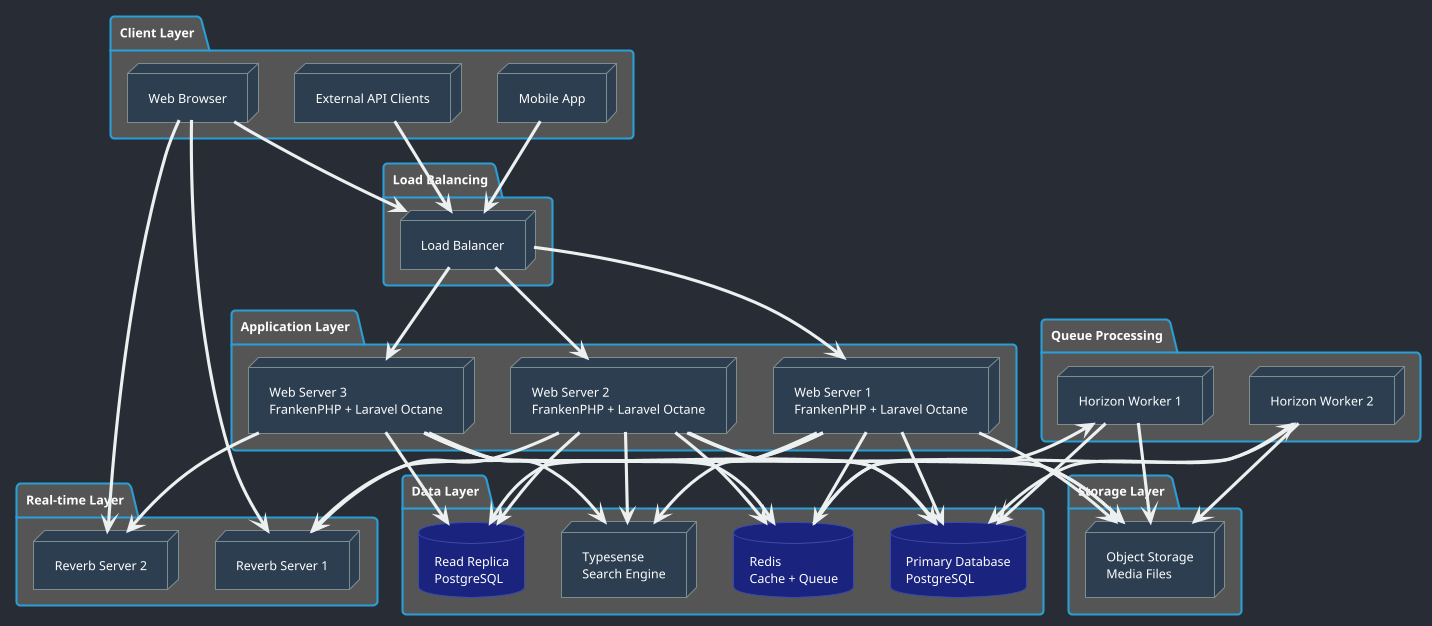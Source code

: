@startuml TAD Deployment Architecture (Dark Mode)

' Dark mode theme
!theme cyborg
skinparam backgroundColor #282c34
skinparam ArrowColor #ecf0f1
skinparam shadowing false
skinparam DefaultFontColor #FFFFFF

' Define styles
skinparam node {
    BackgroundColor #2c3e50
    BorderColor #7f8c8d
    FontColor #FFFFFF
}

skinparam database {
    BackgroundColor #1a237e
    BorderColor #3949ab
    FontColor #FFFFFF
}

' Client Layer
package "Client Layer" {
    node "Web Browser" as Browser
    node "Mobile App" as MobileApp
    node "External API Clients" as ExternalAPI
}

' Load Balancing
package "Load Balancing" {
    node "Load Balancer" as LB
}

' Application Layer
package "Application Layer" {
    node "Web Server 1\nFrankenPHP + Laravel Octane" as WebServer1
    node "Web Server 2\nFrankenPHP + Laravel Octane" as WebServer2
    node "Web Server 3\nFrankenPHP + Laravel Octane" as WebServer3
}

' Queue Processing
package "Queue Processing" {
    node "Horizon Worker 1" as HorizonWorker1
    node "Horizon Worker 2" as HorizonWorker2
}

' Real-time Layer
package "Real-time Layer" {
    node "Reverb Server 1" as ReverbServer1
    node "Reverb Server 2" as ReverbServer2
}

' Data Layer
package "Data Layer" {
    database "Primary Database\nPostgreSQL" as PrimaryDB
    database "Read Replica\nPostgreSQL" as ReadReplica
    database "Redis\nCache + Queue" as Redis
    node "Typesense\nSearch Engine" as Typesense
}

' Storage Layer
package "Storage Layer" {
    node "Object Storage\nMedia Files" as ObjectStorage
}

' Connections
Browser --> LB
MobileApp --> LB
ExternalAPI --> LB

LB --> WebServer1
LB --> WebServer2
LB --> WebServer3

WebServer1 --> PrimaryDB
WebServer2 --> PrimaryDB
WebServer3 --> PrimaryDB

WebServer1 --> ReadReplica
WebServer2 --> ReadReplica
WebServer3 --> ReadReplica

WebServer1 --> Redis
WebServer2 --> Redis
WebServer3 --> Redis

Redis --> HorizonWorker1
Redis --> HorizonWorker2

HorizonWorker1 --> PrimaryDB
HorizonWorker2 --> PrimaryDB

WebServer1 --> ReverbServer1
WebServer2 --> ReverbServer1
WebServer3 --> ReverbServer2

Browser --> ReverbServer1
Browser --> ReverbServer2

WebServer1 --> Typesense
WebServer2 --> Typesense
WebServer3 --> Typesense

WebServer1 --> ObjectStorage
WebServer2 --> ObjectStorage
WebServer3 --> ObjectStorage

HorizonWorker1 --> ObjectStorage
HorizonWorker2 --> ObjectStorage

@enduml
